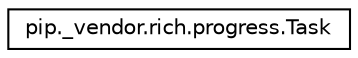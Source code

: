 digraph "Graphical Class Hierarchy"
{
 // LATEX_PDF_SIZE
  edge [fontname="Helvetica",fontsize="10",labelfontname="Helvetica",labelfontsize="10"];
  node [fontname="Helvetica",fontsize="10",shape=record];
  rankdir="LR";
  Node0 [label="pip._vendor.rich.progress.Task",height=0.2,width=0.4,color="black", fillcolor="white", style="filled",URL="$classpip_1_1__vendor_1_1rich_1_1progress_1_1Task.html",tooltip=" "];
}
